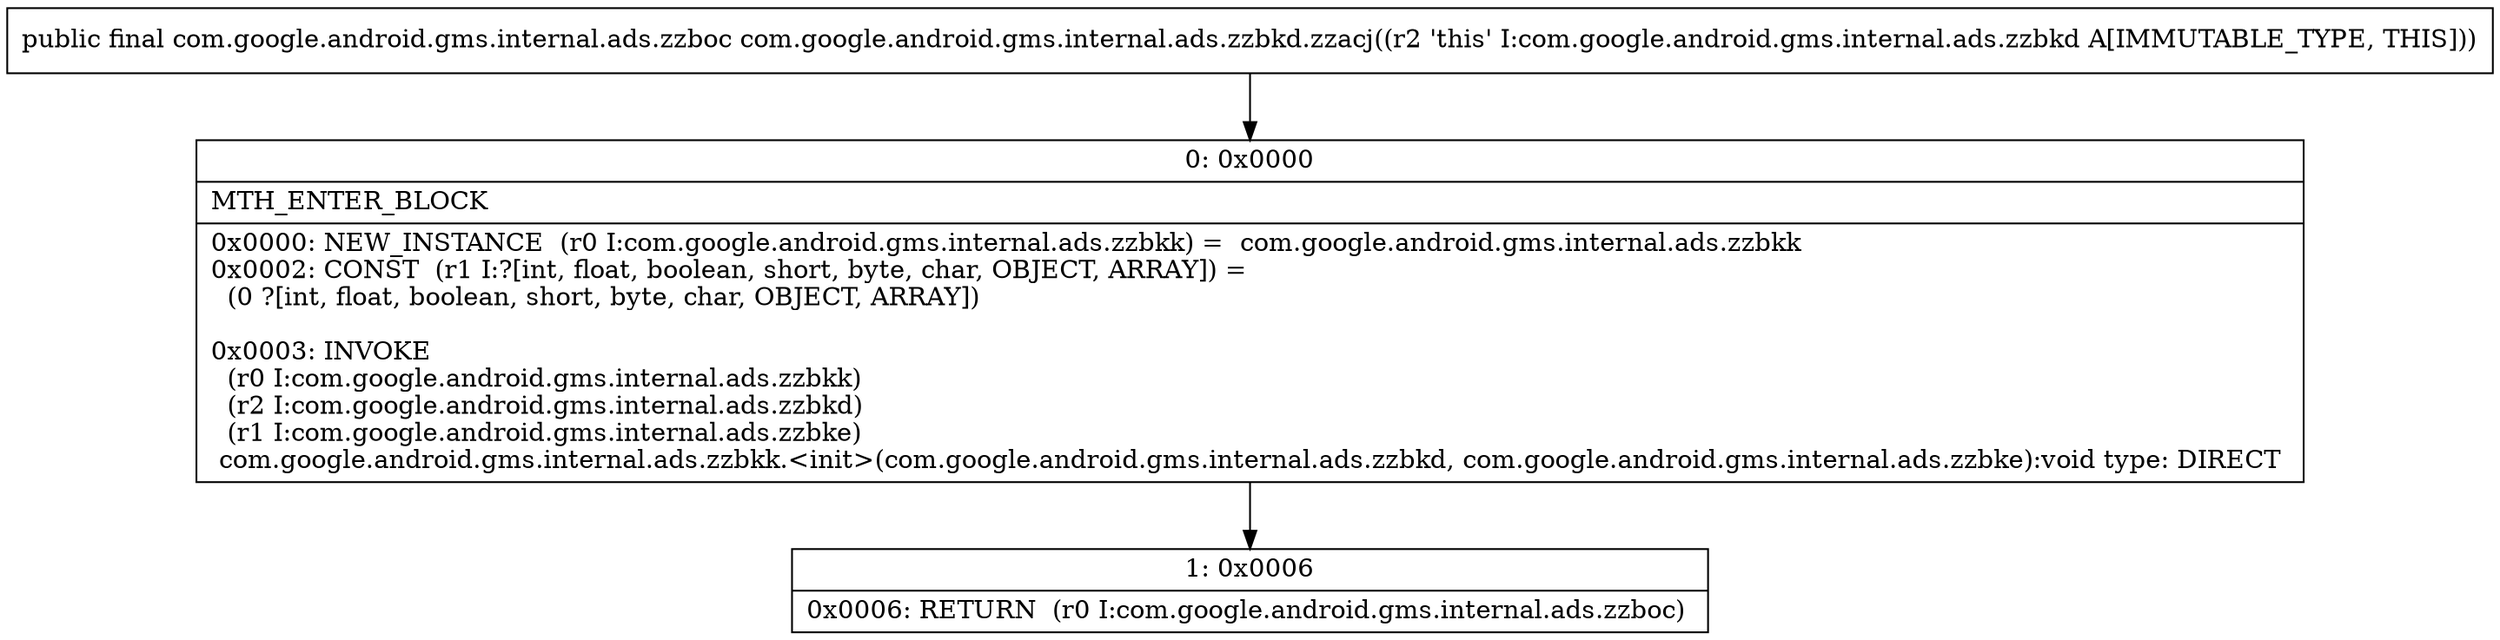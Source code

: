 digraph "CFG forcom.google.android.gms.internal.ads.zzbkd.zzacj()Lcom\/google\/android\/gms\/internal\/ads\/zzboc;" {
Node_0 [shape=record,label="{0\:\ 0x0000|MTH_ENTER_BLOCK\l|0x0000: NEW_INSTANCE  (r0 I:com.google.android.gms.internal.ads.zzbkk) =  com.google.android.gms.internal.ads.zzbkk \l0x0002: CONST  (r1 I:?[int, float, boolean, short, byte, char, OBJECT, ARRAY]) = \l  (0 ?[int, float, boolean, short, byte, char, OBJECT, ARRAY])\l \l0x0003: INVOKE  \l  (r0 I:com.google.android.gms.internal.ads.zzbkk)\l  (r2 I:com.google.android.gms.internal.ads.zzbkd)\l  (r1 I:com.google.android.gms.internal.ads.zzbke)\l com.google.android.gms.internal.ads.zzbkk.\<init\>(com.google.android.gms.internal.ads.zzbkd, com.google.android.gms.internal.ads.zzbke):void type: DIRECT \l}"];
Node_1 [shape=record,label="{1\:\ 0x0006|0x0006: RETURN  (r0 I:com.google.android.gms.internal.ads.zzboc) \l}"];
MethodNode[shape=record,label="{public final com.google.android.gms.internal.ads.zzboc com.google.android.gms.internal.ads.zzbkd.zzacj((r2 'this' I:com.google.android.gms.internal.ads.zzbkd A[IMMUTABLE_TYPE, THIS])) }"];
MethodNode -> Node_0;
Node_0 -> Node_1;
}


